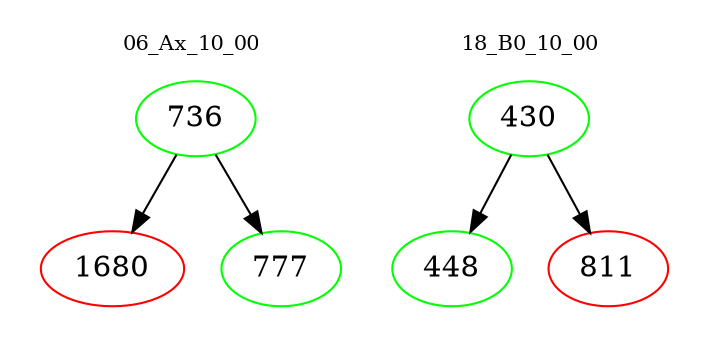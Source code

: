 digraph{
subgraph cluster_0 {
color = white
label = "06_Ax_10_00";
fontsize=10;
T0_736 [label="736", color="green"]
T0_736 -> T0_1680 [color="black"]
T0_1680 [label="1680", color="red"]
T0_736 -> T0_777 [color="black"]
T0_777 [label="777", color="green"]
}
subgraph cluster_1 {
color = white
label = "18_B0_10_00";
fontsize=10;
T1_430 [label="430", color="green"]
T1_430 -> T1_448 [color="black"]
T1_448 [label="448", color="green"]
T1_430 -> T1_811 [color="black"]
T1_811 [label="811", color="red"]
}
}
